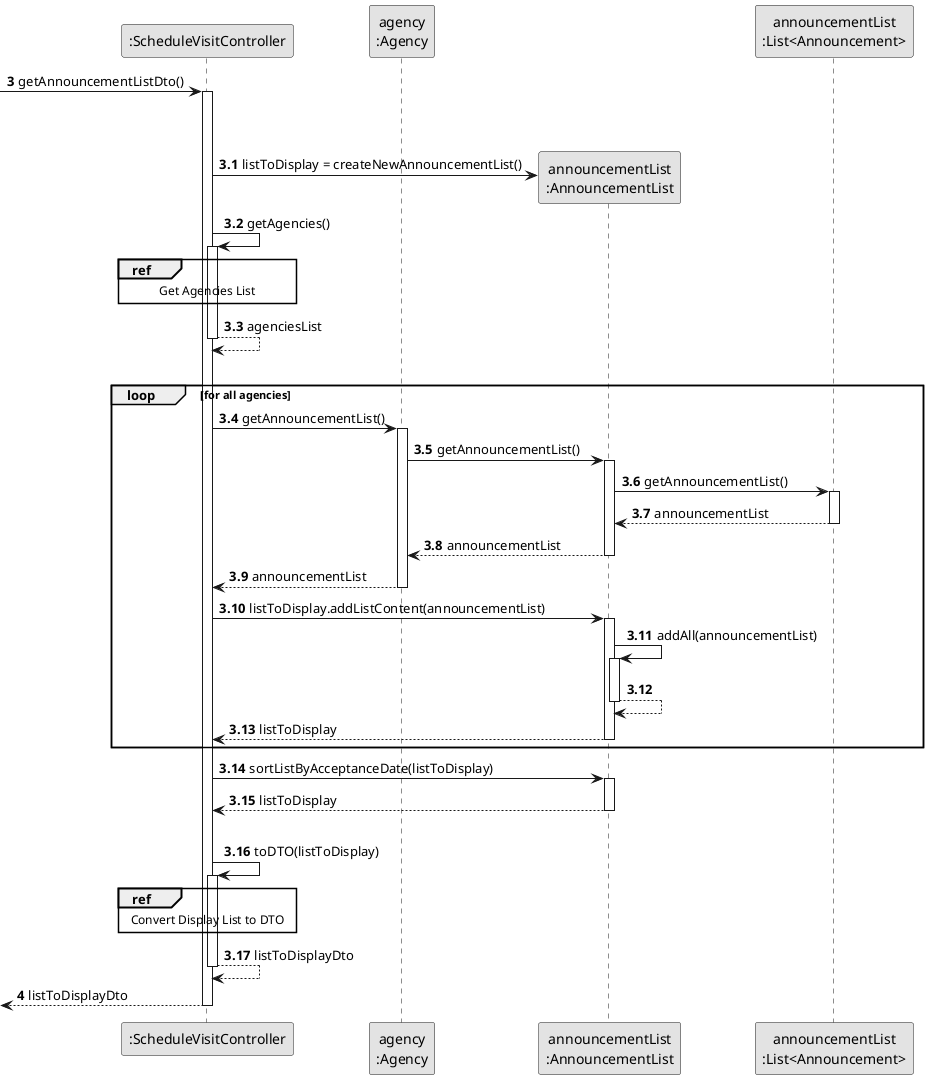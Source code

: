 @startuml
skinparam monochrome true
skinparam packageStyle rectangle
skinparam shadowing false


participant ":ScheduleVisitController" as CTRL
participant "agency\n:Agency" as AGC
participant "announcementList\n:AnnouncementList" as LISTCLASS
participant "announcementList\n:List<Announcement>" as ANCLIST

autonumber 3

 -> CTRL : getAnnouncementListDto()

activate CTRL

    autonumber 3.1

    group Get Announcements List
|||
            CTRL -> LISTCLASS** : listToDisplay = createNewAnnouncementList()
           CTRL -> CTRL : getAgencies()
            activate CTRL

            ref over CTRL
                Get Agencies List
            end ref
                CTRL --> CTRL : agenciesList
            deactivate CTRL
|||

            loop for all agencies

                CTRL -> AGC : getAnnouncementList()
                activate AGC

                AGC -> LISTCLASS : getAnnouncementList()
                activate LISTCLASS

                LISTCLASS -> ANCLIST : getAnnouncementList()
                activate ANCLIST

                    ANCLIST --> LISTCLASS : announcementList
                deactivate ANCLIST

                    LISTCLASS --> AGC : announcementList
                deactivate LISTCLASS

                    AGC --> CTRL : announcementList
                deactivate AGC

                CTRL -> LISTCLASS : listToDisplay.addListContent(announcementList)
                activate LISTCLASS

                LISTCLASS -> LISTCLASS : addAll(announcementList)
                activate LISTCLASS

                LISTCLASS --> LISTCLASS
                deactivate LISTCLASS

                LISTCLASS --> CTRL : listToDisplay
                deactivate LISTCLASS

            end loop

            CTRL -> LISTCLASS : sortListByAcceptanceDate(listToDisplay)
            activate LISTCLASS

                LISTCLASS --> CTRL : listToDisplay
            deactivate LISTCLASS
 |||
                CTRL -> CTRL : toDTO(listToDisplay)
                activate CTRL

                ref over CTRL
                    Convert Display List to DTO
                end ref

                CTRL --> CTRL : listToDisplayDto
                deactivate CTRL
    autonumber 4
    <-- CTRL  : listToDisplayDto
deactivate CTRL


@enduml




@enduml